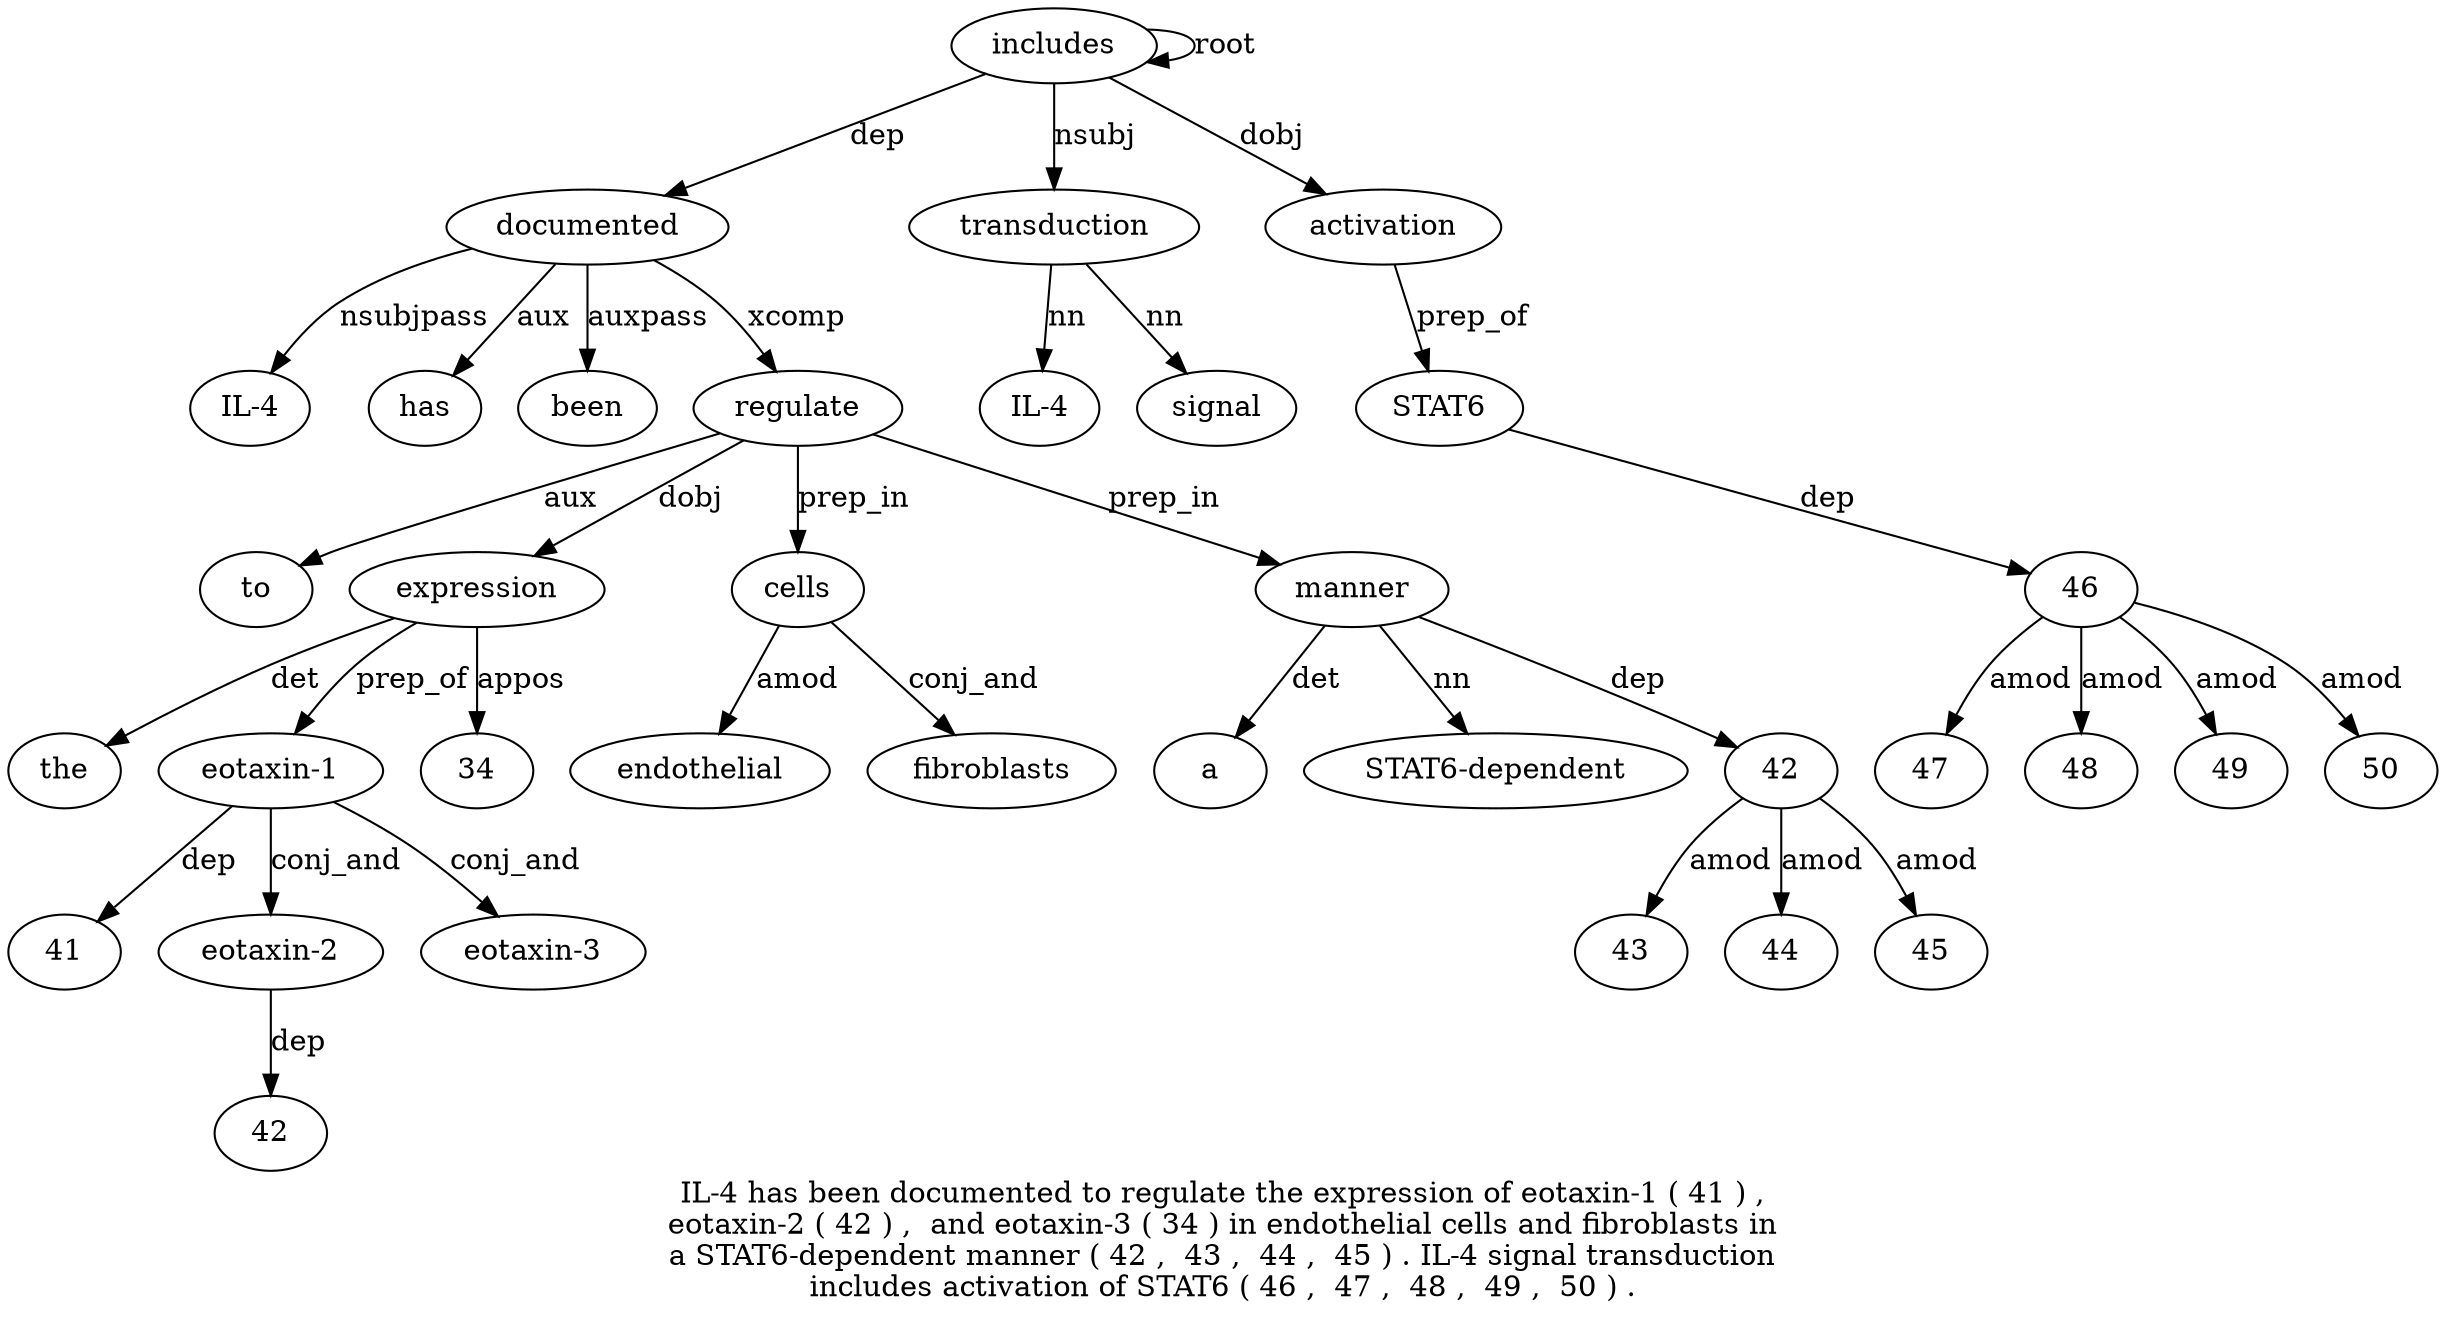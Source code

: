 digraph "IL-4 has been documented to regulate the expression of eotaxin-1 ( 41 ) ,  eotaxin-2 ( 42 ) ,  and eotaxin-3 ( 34 ) in endothelial cells and fibroblasts in a STAT6-dependent manner ( 42 ,  43 ,  44 ,  45 ) . IL-4 signal transduction includes activation of STAT6 ( 46 ,  47 ,  48 ,  49 ,  50 ) ." {
label="IL-4 has been documented to regulate the expression of eotaxin-1 ( 41 ) ,
eotaxin-2 ( 42 ) ,  and eotaxin-3 ( 34 ) in endothelial cells and fibroblasts in
a STAT6-dependent manner ( 42 ,  43 ,  44 ,  45 ) . IL-4 signal transduction
includes activation of STAT6 ( 46 ,  47 ,  48 ,  49 ,  50 ) .";
documented4 [style=filled, fillcolor=white, label=documented];
"IL-41" [style=filled, fillcolor=white, label="IL-4"];
documented4 -> "IL-41"  [label=nsubjpass];
has2 [style=filled, fillcolor=white, label=has];
documented4 -> has2  [label=aux];
been3 [style=filled, fillcolor=white, label=been];
documented4 -> been3  [label=auxpass];
includes47 [style=filled, fillcolor=white, label=includes];
includes47 -> documented4  [label=dep];
regulate6 [style=filled, fillcolor=white, label=regulate];
to5 [style=filled, fillcolor=white, label=to];
regulate6 -> to5  [label=aux];
documented4 -> regulate6  [label=xcomp];
expression8 [style=filled, fillcolor=white, label=expression];
the7 [style=filled, fillcolor=white, label=the];
expression8 -> the7  [label=det];
regulate6 -> expression8  [label=dobj];
"eotaxin-10" [style=filled, fillcolor=white, label="eotaxin-1"];
expression8 -> "eotaxin-10"  [label=prep_of];
4112 [style=filled, fillcolor=white, label=41];
"eotaxin-10" -> 4112  [label=dep];
"eotaxin-215" [style=filled, fillcolor=white, label="eotaxin-2"];
"eotaxin-10" -> "eotaxin-215"  [label=conj_and];
4217 [style=filled, fillcolor=white, label=42];
"eotaxin-215" -> 4217  [label=dep];
"eotaxin-321" [style=filled, fillcolor=white, label="eotaxin-3"];
"eotaxin-10" -> "eotaxin-321"  [label=conj_and];
342 [style=filled, fillcolor=white, label=34];
expression8 -> 342  [label=appos];
cells27 [style=filled, fillcolor=white, label=cells];
endothelial26 [style=filled, fillcolor=white, label=endothelial];
cells27 -> endothelial26  [label=amod];
regulate6 -> cells27  [label=prep_in];
fibroblasts29 [style=filled, fillcolor=white, label=fibroblasts];
cells27 -> fibroblasts29  [label=conj_and];
manner33 [style=filled, fillcolor=white, label=manner];
a31 [style=filled, fillcolor=white, label=a];
manner33 -> a31  [label=det];
"STAT6-dependent32" [style=filled, fillcolor=white, label="STAT6-dependent"];
manner33 -> "STAT6-dependent32"  [label=nn];
regulate6 -> manner33  [label=prep_in];
4235 [style=filled, fillcolor=white, label=42];
manner33 -> 4235  [label=dep];
4337 [style=filled, fillcolor=white, label=43];
4235 -> 4337  [label=amod];
4439 [style=filled, fillcolor=white, label=44];
4235 -> 4439  [label=amod];
4541 [style=filled, fillcolor=white, label=45];
4235 -> 4541  [label=amod];
transduction46 [style=filled, fillcolor=white, label=transduction];
"IL-4" [style=filled, fillcolor=white, label="IL-4"];
transduction46 -> "IL-4"  [label=nn];
signal45 [style=filled, fillcolor=white, label=signal];
transduction46 -> signal45  [label=nn];
includes47 -> transduction46  [label=nsubj];
includes47 -> includes47  [label=root];
activation48 [style=filled, fillcolor=white, label=activation];
includes47 -> activation48  [label=dobj];
STAT650 [style=filled, fillcolor=white, label=STAT6];
activation48 -> STAT650  [label=prep_of];
4652 [style=filled, fillcolor=white, label=46];
STAT650 -> 4652  [label=dep];
475 [style=filled, fillcolor=white, label=47];
4652 -> 475  [label=amod];
4856 [style=filled, fillcolor=white, label=48];
4652 -> 4856  [label=amod];
4958 [style=filled, fillcolor=white, label=49];
4652 -> 4958  [label=amod];
506 [style=filled, fillcolor=white, label=50];
4652 -> 506  [label=amod];
}
